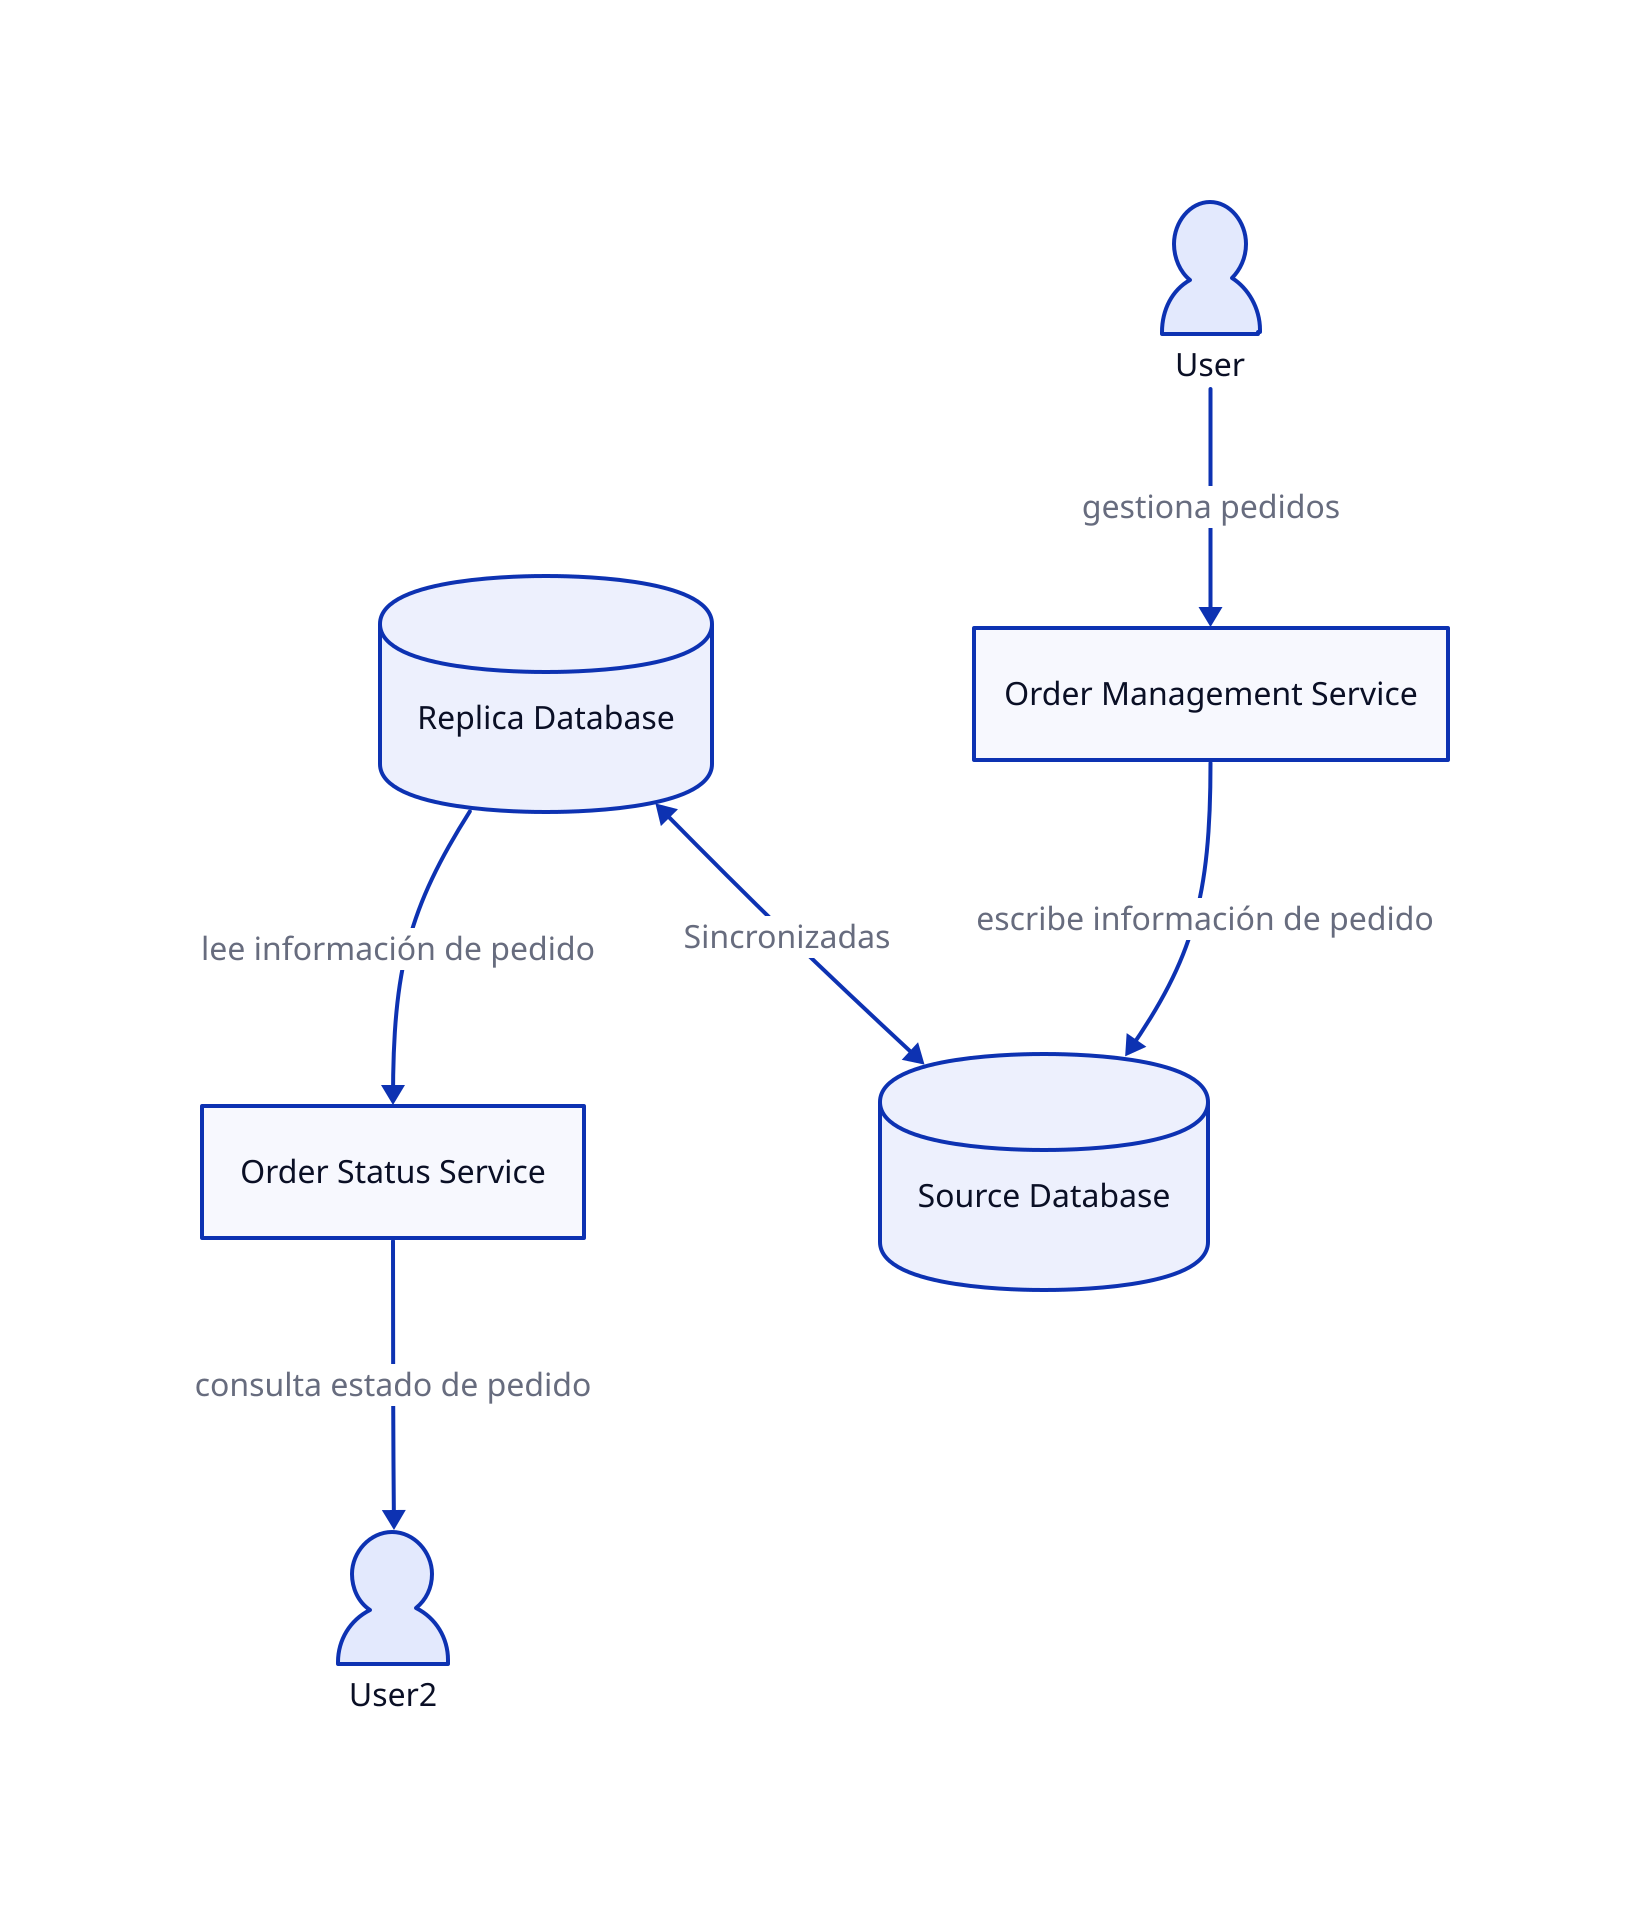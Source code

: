 User: {shape: person}
User2: {shape: person}

User -> Order Management Service: gestiona pedidos
User2 <- Order Status Service: consulta estado de pedido

Replica Database <-> Source Database: Sincronizadas

Order Management Service -> Source Database: escribe información de pedido

Replica Database -> Order Status Service: lee información de pedido

Source Database: {shape: cylinder}
Replica Database: {shape: cylinder}
